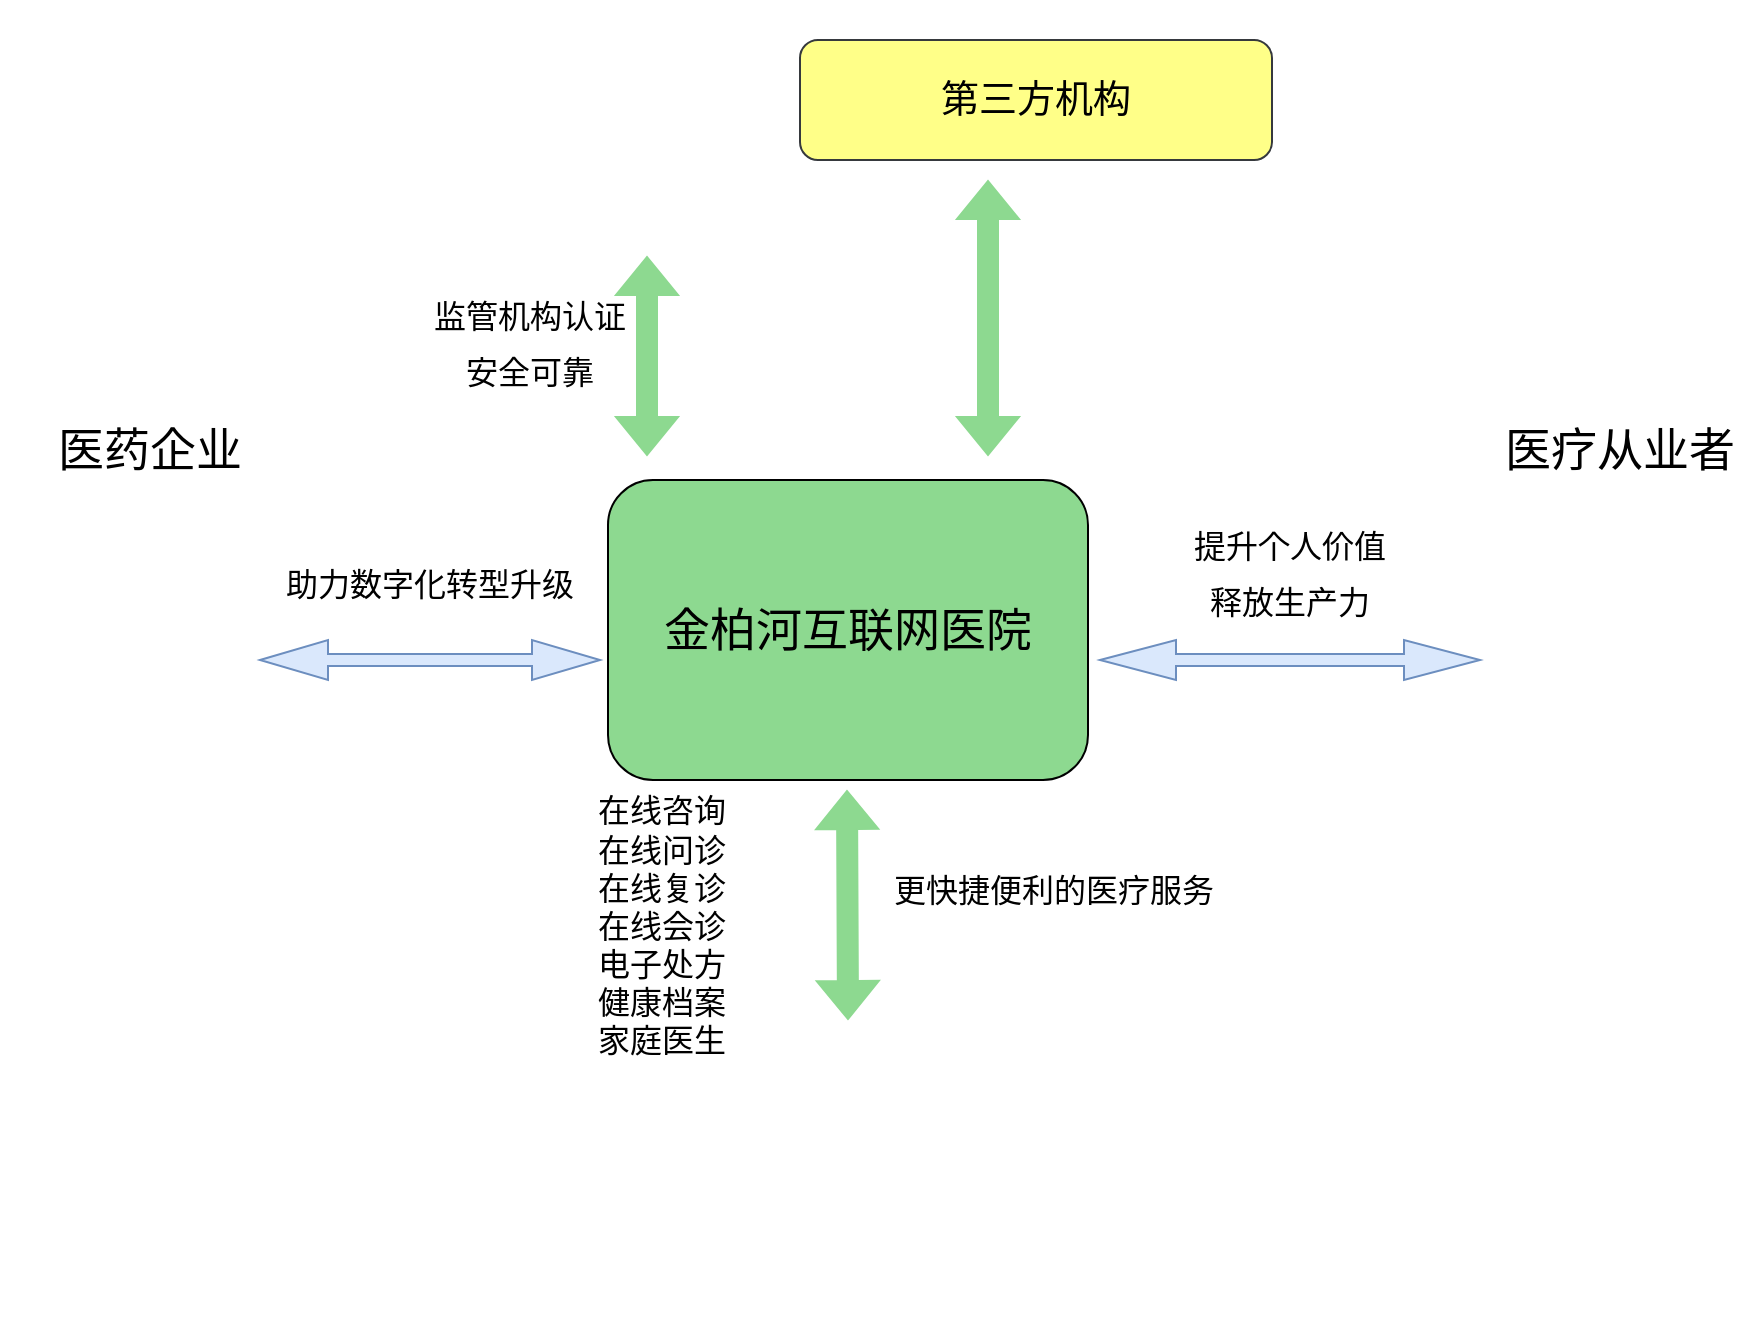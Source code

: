 <mxfile version="20.1.3" type="github">
  <diagram id="897C7ZxnjxDklEcfM_nH" name="第 1 页">
    <mxGraphModel dx="1422" dy="762" grid="1" gridSize="10" guides="1" tooltips="1" connect="1" arrows="1" fold="1" page="1" pageScale="1" pageWidth="827" pageHeight="1169" math="0" shadow="0">
      <root>
        <mxCell id="0" />
        <mxCell id="1" parent="0" />
        <mxCell id="AHRhEWRI0PKgLRRRAJqj-6" value="金柏河互联网医院" style="rounded=1;whiteSpace=wrap;html=1;fontSize=23;fillColor=#8DD990;" vertex="1" parent="1">
          <mxGeometry x="414" y="270" width="240" height="150" as="geometry" />
        </mxCell>
        <mxCell id="AHRhEWRI0PKgLRRRAJqj-8" value="" style="shape=image;html=1;verticalAlign=top;verticalLabelPosition=bottom;labelBackgroundColor=#ffffff;imageAspect=0;aspect=fixed;image=https://cdn3.iconfinder.com/data/icons/clinical-3/96/medicine_1-128.png;fontSize=23;fillColor=#8DD990;" vertex="1" parent="1">
          <mxGeometry x="110" y="281" width="128" height="128" as="geometry" />
        </mxCell>
        <mxCell id="AHRhEWRI0PKgLRRRAJqj-11" value="医药企业" style="text;html=1;strokeColor=none;fillColor=none;align=center;verticalAlign=middle;whiteSpace=wrap;rounded=0;fontSize=23;" vertex="1" parent="1">
          <mxGeometry x="132" y="240" width="106" height="30" as="geometry" />
        </mxCell>
        <mxCell id="AHRhEWRI0PKgLRRRAJqj-14" value="&lt;font style=&quot;font-size: 16px;&quot;&gt;助力数字化转型升级&lt;/font&gt;" style="text;html=1;strokeColor=none;fillColor=none;align=center;verticalAlign=middle;whiteSpace=wrap;rounded=0;fontSize=23;" vertex="1" parent="1">
          <mxGeometry x="210" y="300" width="230" height="40" as="geometry" />
        </mxCell>
        <mxCell id="AHRhEWRI0PKgLRRRAJqj-16" value="" style="shape=image;html=1;verticalAlign=top;verticalLabelPosition=bottom;labelBackgroundColor=#ffffff;imageAspect=0;aspect=fixed;image=https://cdn2.iconfinder.com/data/icons/coronavirus-innovicons-color/128/call-doctor-coronavirus-smartphone-128.png;fontSize=16;fillColor=#8DD990;" vertex="1" parent="1">
          <mxGeometry x="860" y="281" width="128" height="128" as="geometry" />
        </mxCell>
        <mxCell id="AHRhEWRI0PKgLRRRAJqj-18" value="&lt;span style=&quot;font-size: 16px;&quot;&gt;提升个人价值&lt;br&gt;&lt;/span&gt;&lt;font style=&quot;font-size: 16px;&quot;&gt;释放生产力&lt;/font&gt;" style="text;html=1;strokeColor=none;fillColor=none;align=center;verticalAlign=middle;whiteSpace=wrap;rounded=0;fontSize=23;" vertex="1" parent="1">
          <mxGeometry x="655" y="290" width="200" height="50" as="geometry" />
        </mxCell>
        <mxCell id="AHRhEWRI0PKgLRRRAJqj-21" value="" style="shape=doubleArrow;whiteSpace=wrap;html=1;fontSize=16;fillColor=#dae8fc;strokeColor=#6c8ebf;" vertex="1" parent="1">
          <mxGeometry x="240" y="350" width="170" height="20" as="geometry" />
        </mxCell>
        <mxCell id="AHRhEWRI0PKgLRRRAJqj-22" value="" style="shape=doubleArrow;whiteSpace=wrap;html=1;fontSize=16;fillColor=#dae8fc;strokeColor=#6c8ebf;" vertex="1" parent="1">
          <mxGeometry x="660" y="350" width="190" height="20" as="geometry" />
        </mxCell>
        <mxCell id="AHRhEWRI0PKgLRRRAJqj-24" value="" style="shape=image;html=1;verticalAlign=top;verticalLabelPosition=bottom;labelBackgroundColor=#ffffff;imageAspect=0;aspect=fixed;image=https://cdn2.iconfinder.com/data/icons/cornavirus-covid-19/64/_bed_rest_sleep_sick_patient_bed_rest-128.png;fontSize=16;fillColor=#8DD990;" vertex="1" parent="1">
          <mxGeometry x="456" y="540" width="156" height="156" as="geometry" />
        </mxCell>
        <mxCell id="AHRhEWRI0PKgLRRRAJqj-26" value="更快捷便利的医疗服务" style="text;html=1;strokeColor=none;fillColor=none;align=center;verticalAlign=middle;whiteSpace=wrap;rounded=0;fontSize=16;" vertex="1" parent="1">
          <mxGeometry x="552" y="460" width="170" height="30" as="geometry" />
        </mxCell>
        <mxCell id="AHRhEWRI0PKgLRRRAJqj-27" value="在线咨询&lt;br&gt;在线问诊&lt;br&gt;在线复诊&lt;br&gt;在线会诊&lt;br&gt;电子处方&lt;br&gt;健康档案&lt;br&gt;家庭医生" style="text;html=1;strokeColor=none;fillColor=none;align=center;verticalAlign=middle;whiteSpace=wrap;rounded=0;fontSize=16;" vertex="1" parent="1">
          <mxGeometry x="366" y="420" width="150" height="145" as="geometry" />
        </mxCell>
        <mxCell id="AHRhEWRI0PKgLRRRAJqj-28" value="医疗从业者" style="text;html=1;strokeColor=none;fillColor=none;align=center;verticalAlign=middle;whiteSpace=wrap;rounded=0;fontSize=23;" vertex="1" parent="1">
          <mxGeometry x="860" y="240" width="120" height="30" as="geometry" />
        </mxCell>
        <mxCell id="AHRhEWRI0PKgLRRRAJqj-29" value="&lt;font style=&quot;font-size: 19px;&quot;&gt;第三方机构&lt;/font&gt;" style="rounded=1;whiteSpace=wrap;html=1;fontSize=16;fillColor=#ffff88;strokeColor=#36393d;" vertex="1" parent="1">
          <mxGeometry x="510" y="50" width="236" height="60" as="geometry" />
        </mxCell>
        <mxCell id="AHRhEWRI0PKgLRRRAJqj-30" value="" style="shape=image;html=1;verticalAlign=top;verticalLabelPosition=bottom;labelBackgroundColor=#ffffff;imageAspect=0;aspect=fixed;image=https://cdn1.iconfinder.com/data/icons/covid-19-74/32/immune_shield_covid-19-128.png;fontSize=19;fillColor=#8DD990;" vertex="1" parent="1">
          <mxGeometry x="370" y="30" width="128" height="128" as="geometry" />
        </mxCell>
        <mxCell id="AHRhEWRI0PKgLRRRAJqj-34" value="" style="shape=flexArrow;endArrow=classic;startArrow=classic;html=1;rounded=0;fontSize=19;strokeColor=#8DD990;fillColor=#8DD990;" edge="1" parent="1">
          <mxGeometry width="100" height="100" relative="1" as="geometry">
            <mxPoint x="433.5" y="258" as="sourcePoint" />
            <mxPoint x="433.5" y="158" as="targetPoint" />
          </mxGeometry>
        </mxCell>
        <mxCell id="AHRhEWRI0PKgLRRRAJqj-35" value="" style="shape=flexArrow;endArrow=classic;startArrow=classic;html=1;rounded=0;fontSize=19;fillColor=#8DD990;strokeColor=#8DD990;" edge="1" parent="1">
          <mxGeometry width="100" height="100" relative="1" as="geometry">
            <mxPoint x="604" y="258" as="sourcePoint" />
            <mxPoint x="604" y="120" as="targetPoint" />
          </mxGeometry>
        </mxCell>
        <mxCell id="AHRhEWRI0PKgLRRRAJqj-36" value="&lt;span style=&quot;font-size: 16px;&quot;&gt;监管机构认证&lt;br&gt;安全可靠&lt;br&gt;&lt;/span&gt;" style="text;html=1;strokeColor=none;fillColor=none;align=center;verticalAlign=middle;whiteSpace=wrap;rounded=0;fontSize=23;" vertex="1" parent="1">
          <mxGeometry x="260" y="180" width="230" height="40" as="geometry" />
        </mxCell>
        <mxCell id="AHRhEWRI0PKgLRRRAJqj-37" value="" style="shape=flexArrow;endArrow=classic;startArrow=classic;html=1;rounded=0;fontSize=19;strokeColor=#8DD990;fillColor=#8DD990;exitX=0.5;exitY=0;exitDx=0;exitDy=0;" edge="1" parent="1" source="AHRhEWRI0PKgLRRRAJqj-24">
          <mxGeometry width="100" height="100" relative="1" as="geometry">
            <mxPoint x="533.5" y="525" as="sourcePoint" />
            <mxPoint x="533.5" y="425" as="targetPoint" />
          </mxGeometry>
        </mxCell>
      </root>
    </mxGraphModel>
  </diagram>
</mxfile>
